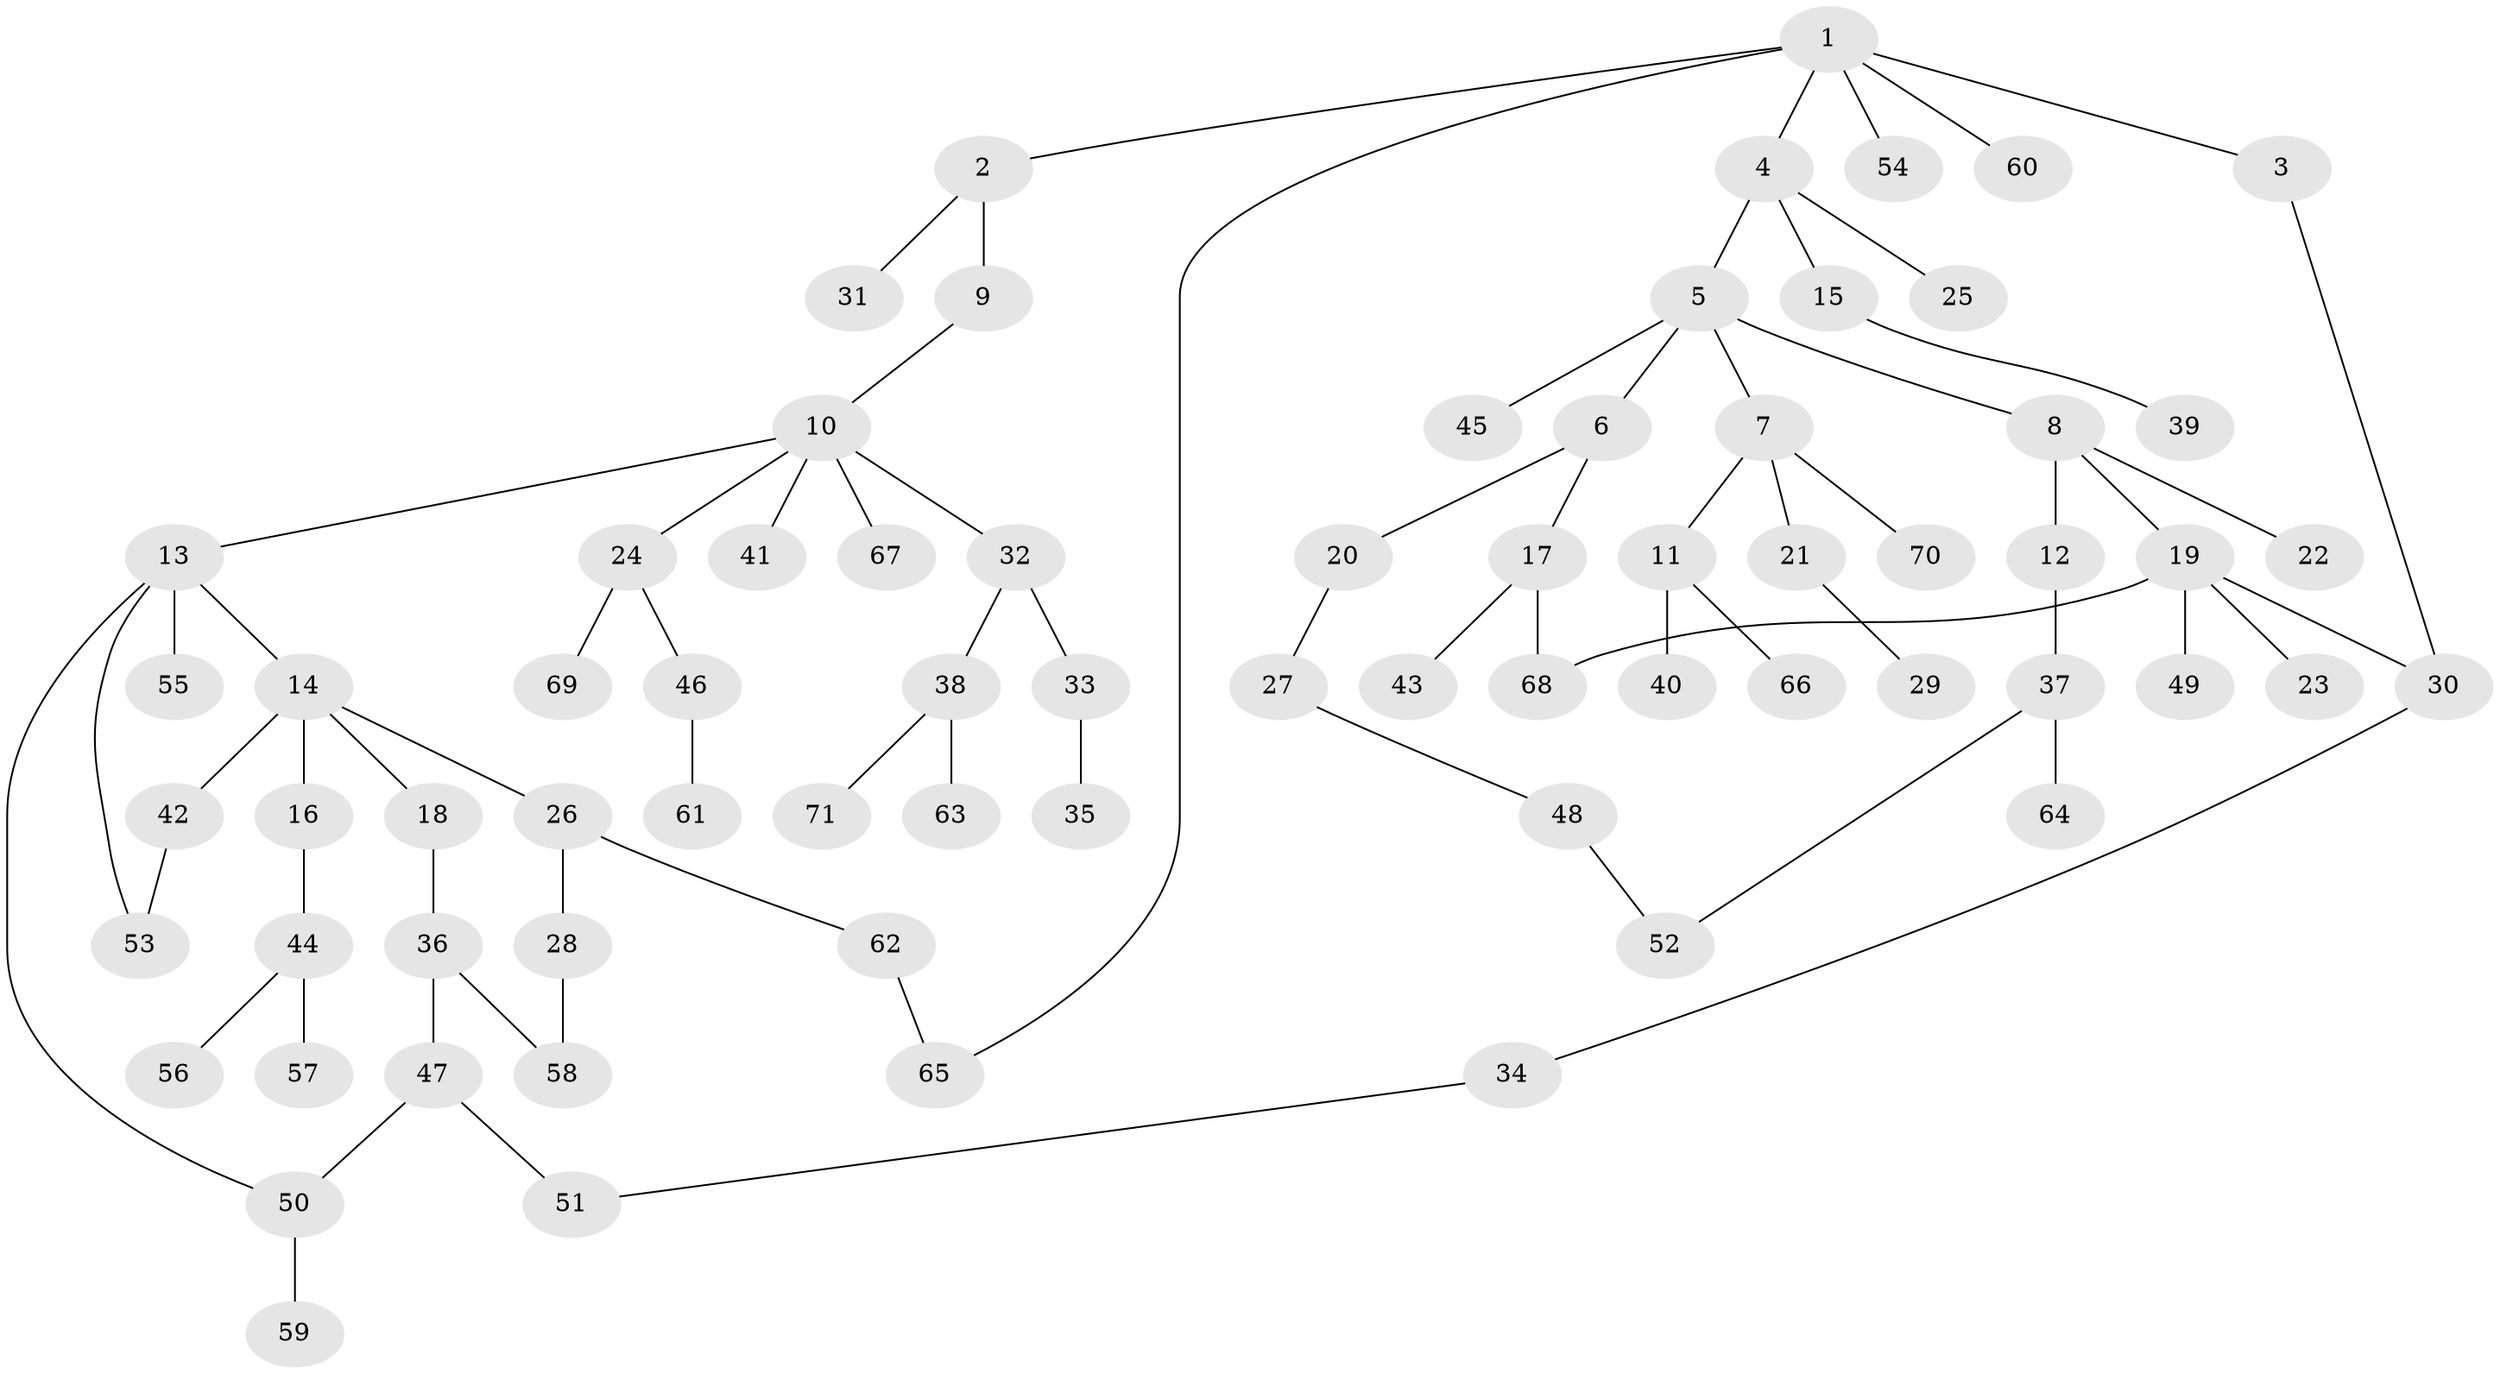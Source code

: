 // Generated by graph-tools (version 1.1) at 2025/25/03/09/25 03:25:25]
// undirected, 71 vertices, 78 edges
graph export_dot {
graph [start="1"]
  node [color=gray90,style=filled];
  1;
  2;
  3;
  4;
  5;
  6;
  7;
  8;
  9;
  10;
  11;
  12;
  13;
  14;
  15;
  16;
  17;
  18;
  19;
  20;
  21;
  22;
  23;
  24;
  25;
  26;
  27;
  28;
  29;
  30;
  31;
  32;
  33;
  34;
  35;
  36;
  37;
  38;
  39;
  40;
  41;
  42;
  43;
  44;
  45;
  46;
  47;
  48;
  49;
  50;
  51;
  52;
  53;
  54;
  55;
  56;
  57;
  58;
  59;
  60;
  61;
  62;
  63;
  64;
  65;
  66;
  67;
  68;
  69;
  70;
  71;
  1 -- 2;
  1 -- 3;
  1 -- 4;
  1 -- 54;
  1 -- 60;
  1 -- 65;
  2 -- 9;
  2 -- 31;
  3 -- 30;
  4 -- 5;
  4 -- 15;
  4 -- 25;
  5 -- 6;
  5 -- 7;
  5 -- 8;
  5 -- 45;
  6 -- 17;
  6 -- 20;
  7 -- 11;
  7 -- 21;
  7 -- 70;
  8 -- 12;
  8 -- 19;
  8 -- 22;
  9 -- 10;
  10 -- 13;
  10 -- 24;
  10 -- 32;
  10 -- 41;
  10 -- 67;
  11 -- 40;
  11 -- 66;
  12 -- 37;
  13 -- 14;
  13 -- 50;
  13 -- 53;
  13 -- 55;
  14 -- 16;
  14 -- 18;
  14 -- 26;
  14 -- 42;
  15 -- 39;
  16 -- 44;
  17 -- 43;
  17 -- 68;
  18 -- 36;
  19 -- 23;
  19 -- 49;
  19 -- 68;
  19 -- 30;
  20 -- 27;
  21 -- 29;
  24 -- 46;
  24 -- 69;
  26 -- 28;
  26 -- 62;
  27 -- 48;
  28 -- 58;
  30 -- 34;
  32 -- 33;
  32 -- 38;
  33 -- 35;
  34 -- 51;
  36 -- 47;
  36 -- 58;
  37 -- 52;
  37 -- 64;
  38 -- 63;
  38 -- 71;
  42 -- 53;
  44 -- 56;
  44 -- 57;
  46 -- 61;
  47 -- 50;
  47 -- 51;
  48 -- 52;
  50 -- 59;
  62 -- 65;
}
